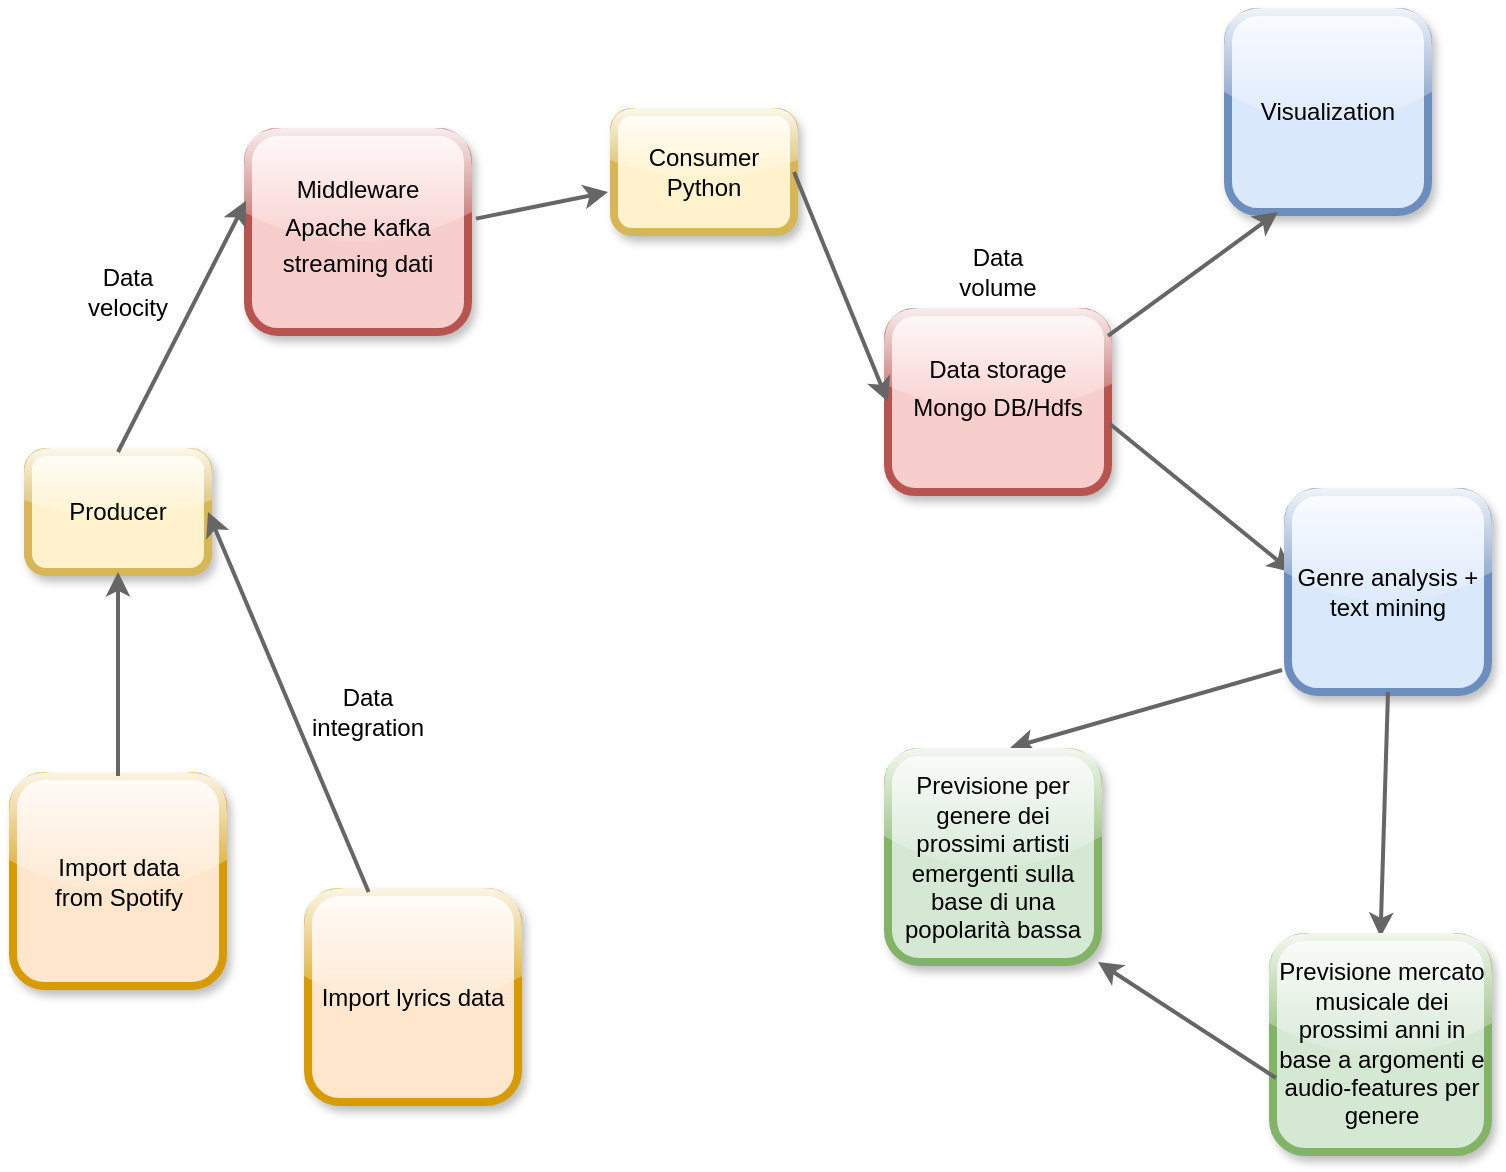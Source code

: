 <mxfile version="14.0.0" type="github">
  <diagram name="Page-1" id="c7558073-3199-34d8-9f00-42111426c3f3">
    <mxGraphModel dx="946" dy="662" grid="1" gridSize="10" guides="1" tooltips="1" connect="1" arrows="1" fold="1" page="1" pageScale="1" pageWidth="826" pageHeight="1169" background="#ffffff" math="0" shadow="0">
      <root>
        <mxCell id="0" />
        <mxCell id="1" parent="0" />
        <mxCell id="2" value="&lt;p style=&quot;margin: 4px 0px 0px&quot;&gt;&lt;br&gt;&lt;/p&gt;&lt;p style=&quot;margin: 4px 0px 0px&quot;&gt;Middleware&lt;br&gt;&lt;/p&gt;&lt;p style=&quot;margin: 4px 0px 0px&quot;&gt;Apache kafka&lt;/p&gt;&lt;p style=&quot;margin: 4px 0px 0px&quot;&gt;streaming dati&lt;/p&gt;" style="verticalAlign=middle;align=center;overflow=fill;fontSize=12;fontFamily=Helvetica;html=1;rounded=1;fontStyle=0;strokeWidth=4;fillColor=#f8cecc;strokeColor=#b85450;shadow=1;glass=1;" parent="1" vertex="1">
          <mxGeometry x="140" y="210" width="110" height="100" as="geometry" />
        </mxCell>
        <mxCell id="3" value="Consumer&#xa;Python" style="whiteSpace=wrap;align=center;verticalAlign=middle;fontStyle=0;strokeWidth=4;fillColor=#fff2cc;rounded=1;strokeColor=#d6b656;glass=1;shadow=1;" parent="1" vertex="1">
          <mxGeometry x="323" y="200" width="90" height="60" as="geometry" />
        </mxCell>
        <mxCell id="4" value="Producer" style="whiteSpace=wrap;align=center;verticalAlign=middle;fontStyle=0;strokeWidth=4;fillColor=#fff2cc;rounded=1;strokeColor=#d6b656;glass=1;shadow=1;" parent="1" vertex="1">
          <mxGeometry x="30" y="370" width="90" height="60" as="geometry" />
        </mxCell>
        <mxCell id="6" value="&lt;p style=&quot;margin: 4px 0px 0px ; text-align: center&quot;&gt;&lt;br&gt;&lt;/p&gt;&lt;p style=&quot;margin: 4px 0px 0px ; text-align: center&quot;&gt;Data storage&lt;/p&gt;&lt;p style=&quot;margin: 4px 0px 0px ; text-align: center&quot;&gt;Mongo DB/Hdfs&lt;/p&gt;" style="verticalAlign=middle;align=center;overflow=fill;fontSize=12;fontFamily=Helvetica;html=1;rounded=1;fontStyle=0;strokeWidth=4;fillColor=#f8cecc;strokeColor=#b85450;perimeterSpacing=0;shadow=1;glass=1;sketch=0;" parent="1" vertex="1">
          <mxGeometry x="460" y="300" width="110" height="90" as="geometry" />
        </mxCell>
        <mxCell id="36" value="" style="edgeStyle=none;noEdgeStyle=1;strokeColor=#666666;strokeWidth=2;exitX=1.036;exitY=0.433;exitDx=0;exitDy=0;exitPerimeter=0;fillColor=#f5f5f5;" parent="1" source="2" edge="1">
          <mxGeometry width="100" height="100" relative="1" as="geometry">
            <mxPoint x="20" y="250" as="sourcePoint" />
            <mxPoint x="320" y="240" as="targetPoint" />
          </mxGeometry>
        </mxCell>
        <mxCell id="37" value="" style="edgeStyle=none;noEdgeStyle=1;strokeColor=#666666;strokeWidth=2;fillColor=#f5f5f5;entryX=-0.009;entryY=0.344;entryDx=0;entryDy=0;entryPerimeter=0;exitX=0.5;exitY=0;exitDx=0;exitDy=0;" parent="1" source="4" target="2" edge="1">
          <mxGeometry width="100" height="100" relative="1" as="geometry">
            <mxPoint x="95" y="470" as="sourcePoint" />
            <mxPoint x="180" y="310" as="targetPoint" />
            <Array as="points" />
          </mxGeometry>
        </mxCell>
        <mxCell id="jXIyl_CYdx8W3uLJqL3S-107" value="" style="endArrow=classic;html=1;fillColor=#f5f5f5;strokeColor=#666666;strokeWidth=2;entryX=0;entryY=0.5;entryDx=0;entryDy=0;exitX=1;exitY=0.5;exitDx=0;exitDy=0;" edge="1" parent="1" source="3" target="6">
          <mxGeometry width="50" height="50" relative="1" as="geometry">
            <mxPoint x="590" y="390" as="sourcePoint" />
            <mxPoint x="440" y="360" as="targetPoint" />
            <Array as="points" />
          </mxGeometry>
        </mxCell>
        <mxCell id="jXIyl_CYdx8W3uLJqL3S-108" value="" style="endArrow=classic;html=1;strokeWidth=2;exitX=1.009;exitY=0.622;exitDx=0;exitDy=0;exitPerimeter=0;fillColor=#f5f5f5;strokeColor=#666666;entryX=0.02;entryY=0.4;entryDx=0;entryDy=0;entryPerimeter=0;" edge="1" parent="1" source="6" target="jXIyl_CYdx8W3uLJqL3S-109">
          <mxGeometry width="50" height="50" relative="1" as="geometry">
            <mxPoint x="390" y="370" as="sourcePoint" />
            <mxPoint x="610" y="430" as="targetPoint" />
            <Array as="points" />
          </mxGeometry>
        </mxCell>
        <mxCell id="jXIyl_CYdx8W3uLJqL3S-109" value="Genre analysis + text mining" style="whiteSpace=wrap;html=1;aspect=fixed;rounded=1;shadow=1;glass=1;sketch=0;strokeWidth=4;fillColor=#dae8fc;strokeColor=#6c8ebf;" vertex="1" parent="1">
          <mxGeometry x="660" y="390" width="100" height="100" as="geometry" />
        </mxCell>
        <mxCell id="jXIyl_CYdx8W3uLJqL3S-110" value="Visualization&lt;br&gt;" style="whiteSpace=wrap;html=1;aspect=fixed;rounded=1;shadow=1;glass=1;sketch=0;strokeWidth=4;fillColor=#dae8fc;strokeColor=#6c8ebf;" vertex="1" parent="1">
          <mxGeometry x="630" y="150" width="100" height="100" as="geometry" />
        </mxCell>
        <mxCell id="jXIyl_CYdx8W3uLJqL3S-111" value="" style="endArrow=classic;html=1;strokeWidth=2;fillColor=#f5f5f5;strokeColor=#666666;entryX=0.25;entryY=1;entryDx=0;entryDy=0;exitX=1;exitY=0.133;exitDx=0;exitDy=0;exitPerimeter=0;" edge="1" parent="1" source="6" target="jXIyl_CYdx8W3uLJqL3S-110">
          <mxGeometry width="50" height="50" relative="1" as="geometry">
            <mxPoint x="570" y="380" as="sourcePoint" />
            <mxPoint x="620" y="330" as="targetPoint" />
            <Array as="points" />
          </mxGeometry>
        </mxCell>
        <mxCell id="jXIyl_CYdx8W3uLJqL3S-114" value="Import data&lt;br&gt;from Spotify" style="whiteSpace=wrap;html=1;aspect=fixed;rounded=1;shadow=1;glass=1;sketch=0;strokeWidth=4;fillColor=#ffe6cc;strokeColor=#d79b00;" vertex="1" parent="1">
          <mxGeometry x="22.5" y="532" width="105" height="105" as="geometry" />
        </mxCell>
        <mxCell id="jXIyl_CYdx8W3uLJqL3S-115" value="" style="endArrow=classic;html=1;strokeWidth=2;fillColor=#f5f5f5;strokeColor=#666666;exitX=0.5;exitY=0;exitDx=0;exitDy=0;entryX=0.5;entryY=1;entryDx=0;entryDy=0;" edge="1" parent="1" source="jXIyl_CYdx8W3uLJqL3S-114" target="4">
          <mxGeometry width="50" height="50" relative="1" as="geometry">
            <mxPoint x="80" y="545" as="sourcePoint" />
            <mxPoint x="130" y="495" as="targetPoint" />
          </mxGeometry>
        </mxCell>
        <mxCell id="jXIyl_CYdx8W3uLJqL3S-116" value="Import lyrics data" style="whiteSpace=wrap;html=1;aspect=fixed;rounded=1;shadow=1;glass=1;sketch=0;strokeWidth=4;fillColor=#ffe6cc;strokeColor=#d79b00;" vertex="1" parent="1">
          <mxGeometry x="170" y="590" width="105" height="105" as="geometry" />
        </mxCell>
        <mxCell id="jXIyl_CYdx8W3uLJqL3S-117" value="" style="endArrow=classic;html=1;strokeWidth=2;entryX=1;entryY=0.5;entryDx=0;entryDy=0;fillColor=#f5f5f5;strokeColor=#666666;" edge="1" parent="1" source="jXIyl_CYdx8W3uLJqL3S-116" target="4">
          <mxGeometry width="50" height="50" relative="1" as="geometry">
            <mxPoint x="380" y="480" as="sourcePoint" />
            <mxPoint x="320" y="580" as="targetPoint" />
          </mxGeometry>
        </mxCell>
        <mxCell id="jXIyl_CYdx8W3uLJqL3S-118" value="" style="endArrow=classic;html=1;strokeWidth=2;exitX=0.5;exitY=1;exitDx=0;exitDy=0;fillColor=#f5f5f5;strokeColor=#666666;entryX=0.5;entryY=0;entryDx=0;entryDy=0;" edge="1" parent="1" source="jXIyl_CYdx8W3uLJqL3S-109" target="jXIyl_CYdx8W3uLJqL3S-119">
          <mxGeometry width="50" height="50" relative="1" as="geometry">
            <mxPoint x="670" y="532" as="sourcePoint" />
            <mxPoint x="680" y="620" as="targetPoint" />
          </mxGeometry>
        </mxCell>
        <mxCell id="jXIyl_CYdx8W3uLJqL3S-119" value="Previsione mercato musicale dei prossimi anni in base a argomenti e audio-features per genere" style="whiteSpace=wrap;html=1;aspect=fixed;rounded=1;shadow=1;glass=1;sketch=0;strokeWidth=4;fillColor=#d5e8d4;strokeColor=#82b366;" vertex="1" parent="1">
          <mxGeometry x="652.5" y="612.5" width="107.5" height="107.5" as="geometry" />
        </mxCell>
        <mxCell id="jXIyl_CYdx8W3uLJqL3S-120" value="" style="endArrow=classic;html=1;strokeWidth=2;exitX=-0.03;exitY=0.89;exitDx=0;exitDy=0;exitPerimeter=0;entryX=0.581;entryY=-0.019;entryDx=0;entryDy=0;entryPerimeter=0;fillColor=#f5f5f5;strokeColor=#666666;" edge="1" parent="1" source="jXIyl_CYdx8W3uLJqL3S-109" target="jXIyl_CYdx8W3uLJqL3S-121">
          <mxGeometry width="50" height="50" relative="1" as="geometry">
            <mxPoint x="380" y="480" as="sourcePoint" />
            <mxPoint x="500" y="570" as="targetPoint" />
          </mxGeometry>
        </mxCell>
        <mxCell id="jXIyl_CYdx8W3uLJqL3S-121" value="Previsione per genere dei prossimi artisti emergenti sulla base di una popolarità bassa" style="whiteSpace=wrap;html=1;aspect=fixed;rounded=1;shadow=1;glass=1;sketch=0;strokeWidth=4;fillColor=#d5e8d4;strokeColor=#82b366;" vertex="1" parent="1">
          <mxGeometry x="460" y="520" width="105" height="105" as="geometry" />
        </mxCell>
        <mxCell id="jXIyl_CYdx8W3uLJqL3S-122" value="Data integration" style="text;html=1;strokeColor=none;fillColor=none;align=center;verticalAlign=middle;whiteSpace=wrap;rounded=0;shadow=1;glass=1;sketch=0;" vertex="1" parent="1">
          <mxGeometry x="180" y="490" width="40" height="20" as="geometry" />
        </mxCell>
        <mxCell id="jXIyl_CYdx8W3uLJqL3S-124" value="Data velocity&lt;br&gt;" style="text;html=1;strokeColor=none;fillColor=none;align=center;verticalAlign=middle;whiteSpace=wrap;rounded=0;shadow=1;glass=1;sketch=0;" vertex="1" parent="1">
          <mxGeometry x="60" y="280" width="40" height="20" as="geometry" />
        </mxCell>
        <mxCell id="jXIyl_CYdx8W3uLJqL3S-126" value="Data volume&lt;br&gt;" style="text;html=1;strokeColor=none;fillColor=none;align=center;verticalAlign=middle;whiteSpace=wrap;rounded=0;shadow=1;glass=1;sketch=0;" vertex="1" parent="1">
          <mxGeometry x="495" y="270" width="40" height="20" as="geometry" />
        </mxCell>
        <mxCell id="jXIyl_CYdx8W3uLJqL3S-127" value="" style="endArrow=classic;html=1;strokeWidth=2;entryX=1;entryY=1;entryDx=0;entryDy=0;exitX=0.014;exitY=0.656;exitDx=0;exitDy=0;exitPerimeter=0;fillColor=#f5f5f5;strokeColor=#666666;" edge="1" parent="1" source="jXIyl_CYdx8W3uLJqL3S-119" target="jXIyl_CYdx8W3uLJqL3S-121">
          <mxGeometry width="50" height="50" relative="1" as="geometry">
            <mxPoint x="640" y="680" as="sourcePoint" />
            <mxPoint x="580" y="650" as="targetPoint" />
            <Array as="points" />
          </mxGeometry>
        </mxCell>
      </root>
    </mxGraphModel>
  </diagram>
</mxfile>
